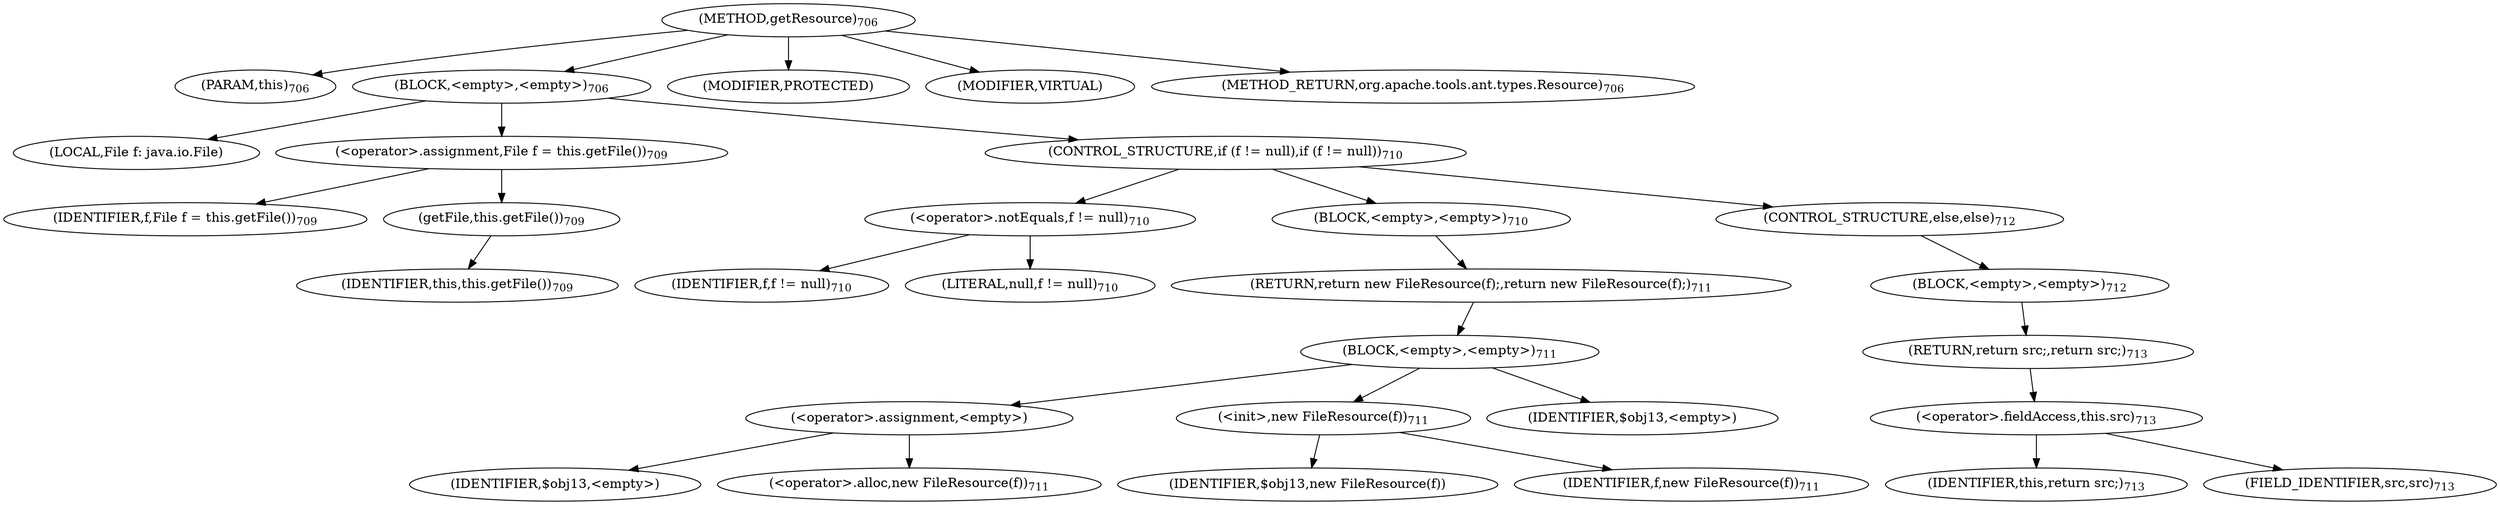 digraph "getResource" {  
"1438" [label = <(METHOD,getResource)<SUB>706</SUB>> ]
"66" [label = <(PARAM,this)<SUB>706</SUB>> ]
"1439" [label = <(BLOCK,&lt;empty&gt;,&lt;empty&gt;)<SUB>706</SUB>> ]
"1440" [label = <(LOCAL,File f: java.io.File)> ]
"1441" [label = <(&lt;operator&gt;.assignment,File f = this.getFile())<SUB>709</SUB>> ]
"1442" [label = <(IDENTIFIER,f,File f = this.getFile())<SUB>709</SUB>> ]
"1443" [label = <(getFile,this.getFile())<SUB>709</SUB>> ]
"65" [label = <(IDENTIFIER,this,this.getFile())<SUB>709</SUB>> ]
"1444" [label = <(CONTROL_STRUCTURE,if (f != null),if (f != null))<SUB>710</SUB>> ]
"1445" [label = <(&lt;operator&gt;.notEquals,f != null)<SUB>710</SUB>> ]
"1446" [label = <(IDENTIFIER,f,f != null)<SUB>710</SUB>> ]
"1447" [label = <(LITERAL,null,f != null)<SUB>710</SUB>> ]
"1448" [label = <(BLOCK,&lt;empty&gt;,&lt;empty&gt;)<SUB>710</SUB>> ]
"1449" [label = <(RETURN,return new FileResource(f);,return new FileResource(f);)<SUB>711</SUB>> ]
"1450" [label = <(BLOCK,&lt;empty&gt;,&lt;empty&gt;)<SUB>711</SUB>> ]
"1451" [label = <(&lt;operator&gt;.assignment,&lt;empty&gt;)> ]
"1452" [label = <(IDENTIFIER,$obj13,&lt;empty&gt;)> ]
"1453" [label = <(&lt;operator&gt;.alloc,new FileResource(f))<SUB>711</SUB>> ]
"1454" [label = <(&lt;init&gt;,new FileResource(f))<SUB>711</SUB>> ]
"1455" [label = <(IDENTIFIER,$obj13,new FileResource(f))> ]
"1456" [label = <(IDENTIFIER,f,new FileResource(f))<SUB>711</SUB>> ]
"1457" [label = <(IDENTIFIER,$obj13,&lt;empty&gt;)> ]
"1458" [label = <(CONTROL_STRUCTURE,else,else)<SUB>712</SUB>> ]
"1459" [label = <(BLOCK,&lt;empty&gt;,&lt;empty&gt;)<SUB>712</SUB>> ]
"1460" [label = <(RETURN,return src;,return src;)<SUB>713</SUB>> ]
"1461" [label = <(&lt;operator&gt;.fieldAccess,this.src)<SUB>713</SUB>> ]
"1462" [label = <(IDENTIFIER,this,return src;)<SUB>713</SUB>> ]
"1463" [label = <(FIELD_IDENTIFIER,src,src)<SUB>713</SUB>> ]
"1464" [label = <(MODIFIER,PROTECTED)> ]
"1465" [label = <(MODIFIER,VIRTUAL)> ]
"1466" [label = <(METHOD_RETURN,org.apache.tools.ant.types.Resource)<SUB>706</SUB>> ]
  "1438" -> "66" 
  "1438" -> "1439" 
  "1438" -> "1464" 
  "1438" -> "1465" 
  "1438" -> "1466" 
  "1439" -> "1440" 
  "1439" -> "1441" 
  "1439" -> "1444" 
  "1441" -> "1442" 
  "1441" -> "1443" 
  "1443" -> "65" 
  "1444" -> "1445" 
  "1444" -> "1448" 
  "1444" -> "1458" 
  "1445" -> "1446" 
  "1445" -> "1447" 
  "1448" -> "1449" 
  "1449" -> "1450" 
  "1450" -> "1451" 
  "1450" -> "1454" 
  "1450" -> "1457" 
  "1451" -> "1452" 
  "1451" -> "1453" 
  "1454" -> "1455" 
  "1454" -> "1456" 
  "1458" -> "1459" 
  "1459" -> "1460" 
  "1460" -> "1461" 
  "1461" -> "1462" 
  "1461" -> "1463" 
}
